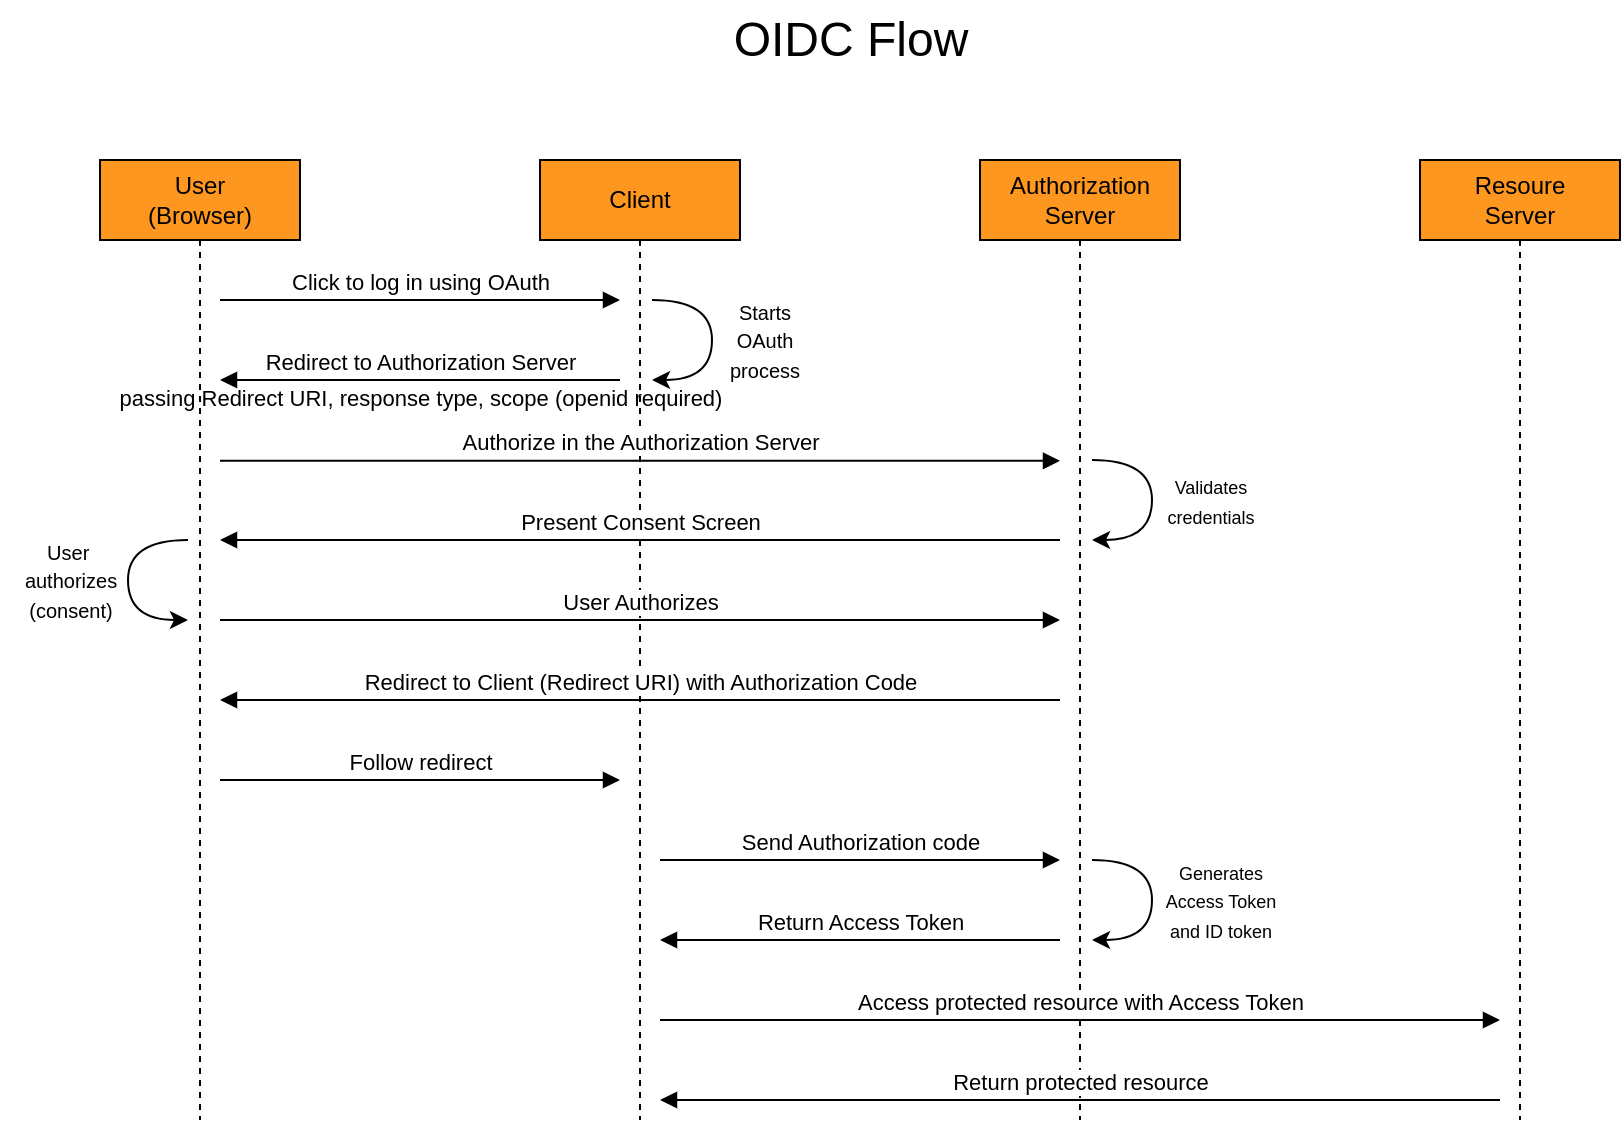 <mxfile version="26.2.9">
  <diagram name="Page-1" id="2YBvvXClWsGukQMizWep">
    <mxGraphModel dx="847" dy="658" grid="1" gridSize="10" guides="1" tooltips="1" connect="1" arrows="1" fold="1" page="1" pageScale="1" pageWidth="850" pageHeight="1100" math="0" shadow="0">
      <root>
        <mxCell id="0" />
        <mxCell id="1" parent="0" />
        <mxCell id="aM9ryv3xv72pqoxQDRHE-1" value="User&lt;div&gt;(Browser)&lt;/div&gt;" style="shape=umlLifeline;perimeter=lifelinePerimeter;whiteSpace=wrap;html=1;container=0;dropTarget=0;collapsible=0;recursiveResize=0;outlineConnect=0;portConstraint=eastwest;newEdgeStyle={&quot;edgeStyle&quot;:&quot;elbowEdgeStyle&quot;,&quot;elbow&quot;:&quot;vertical&quot;,&quot;curved&quot;:0,&quot;rounded&quot;:0};fillColor=#FD971F;" parent="1" vertex="1">
          <mxGeometry x="50" y="120" width="100" height="480" as="geometry" />
        </mxCell>
        <mxCell id="aM9ryv3xv72pqoxQDRHE-5" value="Client" style="shape=umlLifeline;perimeter=lifelinePerimeter;whiteSpace=wrap;html=1;container=0;dropTarget=0;collapsible=0;recursiveResize=0;outlineConnect=0;portConstraint=eastwest;newEdgeStyle={&quot;edgeStyle&quot;:&quot;elbowEdgeStyle&quot;,&quot;elbow&quot;:&quot;vertical&quot;,&quot;curved&quot;:0,&quot;rounded&quot;:0};fillColor=#FD971F;" parent="1" vertex="1">
          <mxGeometry x="270" y="120" width="100" height="480" as="geometry" />
        </mxCell>
        <mxCell id="aM9ryv3xv72pqoxQDRHE-7" value="Click to log in using OAuth" style="html=1;verticalAlign=bottom;endArrow=block;edgeStyle=elbowEdgeStyle;elbow=horizontal;curved=0;rounded=0;" parent="1" edge="1">
          <mxGeometry relative="1" as="geometry">
            <mxPoint x="110" y="190" as="sourcePoint" />
            <Array as="points">
              <mxPoint x="190" y="190" />
            </Array>
            <mxPoint x="310" y="190" as="targetPoint" />
            <mxPoint as="offset" />
          </mxGeometry>
        </mxCell>
        <mxCell id="aM9ryv3xv72pqoxQDRHE-9" value="Redirect to Authorization Server" style="html=1;verticalAlign=bottom;endArrow=block;edgeStyle=elbowEdgeStyle;elbow=vertical;curved=0;rounded=0;" parent="1" edge="1">
          <mxGeometry relative="1" as="geometry">
            <mxPoint x="310" y="230" as="sourcePoint" />
            <Array as="points">
              <mxPoint x="200" y="230" />
            </Array>
            <mxPoint x="110" y="230" as="targetPoint" />
            <mxPoint as="offset" />
          </mxGeometry>
        </mxCell>
        <mxCell id="0rYxcgfipJoAu7dUKTon-1" value="Authorization&lt;div&gt;Server&lt;/div&gt;" style="shape=umlLifeline;perimeter=lifelinePerimeter;whiteSpace=wrap;html=1;container=0;dropTarget=0;collapsible=0;recursiveResize=0;outlineConnect=0;portConstraint=eastwest;newEdgeStyle={&quot;edgeStyle&quot;:&quot;elbowEdgeStyle&quot;,&quot;elbow&quot;:&quot;vertical&quot;,&quot;curved&quot;:0,&quot;rounded&quot;:0};fillColor=#FD971F;" parent="1" vertex="1">
          <mxGeometry x="490" y="120" width="100" height="480" as="geometry" />
        </mxCell>
        <mxCell id="0rYxcgfipJoAu7dUKTon-3" value="Authorize in the Authorization Server" style="html=1;verticalAlign=bottom;endArrow=block;edgeStyle=elbowEdgeStyle;elbow=vertical;curved=0;rounded=0;" parent="1" edge="1">
          <mxGeometry relative="1" as="geometry">
            <mxPoint x="110" y="270.43" as="sourcePoint" />
            <Array as="points">
              <mxPoint x="190" y="270.43" />
            </Array>
            <mxPoint x="530" y="270.43" as="targetPoint" />
          </mxGeometry>
        </mxCell>
        <mxCell id="0rYxcgfipJoAu7dUKTon-5" value="Present Consent Screen" style="html=1;verticalAlign=bottom;endArrow=block;edgeStyle=elbowEdgeStyle;elbow=vertical;curved=0;rounded=0;" parent="1" edge="1">
          <mxGeometry relative="1" as="geometry">
            <mxPoint x="530" y="310" as="sourcePoint" />
            <Array as="points">
              <mxPoint x="420" y="310" />
            </Array>
            <mxPoint x="110" y="310" as="targetPoint" />
            <mxPoint as="offset" />
          </mxGeometry>
        </mxCell>
        <mxCell id="0rYxcgfipJoAu7dUKTon-6" value="&lt;div&gt;&lt;span style=&quot;background-color: transparent; color: light-dark(rgb(0, 0, 0), rgb(255, 255, 255)); font-size: 9px;&quot;&gt;Validates&lt;/span&gt;&lt;/div&gt;&lt;div&gt;&lt;span style=&quot;background-color: transparent; color: light-dark(rgb(0, 0, 0), rgb(255, 255, 255)); font-size: 9px;&quot;&gt;credentials&lt;/span&gt;&lt;/div&gt;" style="text;html=1;align=center;verticalAlign=middle;resizable=0;points=[];autosize=1;strokeColor=none;fillColor=none;" parent="1" vertex="1">
          <mxGeometry x="570" y="270" width="70" height="40" as="geometry" />
        </mxCell>
        <mxCell id="0rYxcgfipJoAu7dUKTon-8" value="Follow redirect" style="html=1;verticalAlign=bottom;endArrow=block;edgeStyle=elbowEdgeStyle;elbow=vertical;curved=0;rounded=0;" parent="1" edge="1">
          <mxGeometry relative="1" as="geometry">
            <mxPoint x="110" y="430" as="sourcePoint" />
            <Array as="points">
              <mxPoint x="190" y="430" />
            </Array>
            <mxPoint x="310" y="430" as="targetPoint" />
            <mxPoint as="offset" />
          </mxGeometry>
        </mxCell>
        <mxCell id="0rYxcgfipJoAu7dUKTon-17" value="" style="endArrow=classic;html=1;rounded=0;edgeStyle=orthogonalEdgeStyle;curved=1;" parent="1" edge="1">
          <mxGeometry width="50" height="50" relative="1" as="geometry">
            <mxPoint x="546.01" y="270" as="sourcePoint" />
            <mxPoint x="546" y="310" as="targetPoint" />
            <Array as="points">
              <mxPoint x="576" y="270" />
              <mxPoint x="576" y="310" />
            </Array>
          </mxGeometry>
        </mxCell>
        <mxCell id="0rYxcgfipJoAu7dUKTon-32" value="" style="endArrow=classic;html=1;rounded=0;edgeStyle=orthogonalEdgeStyle;curved=1;" parent="1" edge="1">
          <mxGeometry width="50" height="50" relative="1" as="geometry">
            <mxPoint x="326.01" y="190" as="sourcePoint" />
            <mxPoint x="326" y="230" as="targetPoint" />
            <Array as="points">
              <mxPoint x="356" y="190" />
              <mxPoint x="356" y="230" />
            </Array>
          </mxGeometry>
        </mxCell>
        <mxCell id="0rYxcgfipJoAu7dUKTon-35" value="&lt;font style=&quot;font-size: 10px;&quot;&gt;Starts&lt;/font&gt;&lt;div&gt;&lt;font style=&quot;font-size: 10px;&quot;&gt;&lt;span style=&quot;background-color: transparent; color: light-dark(rgb(0, 0, 0), rgb(255, 255, 255));&quot;&gt;OAuth&lt;/span&gt;&lt;/font&gt;&lt;/div&gt;&lt;div&gt;&lt;font style=&quot;font-size: 10px;&quot;&gt;&lt;span style=&quot;background-color: transparent; color: light-dark(rgb(0, 0, 0), rgb(255, 255, 255));&quot;&gt;process&lt;/span&gt;&lt;/font&gt;&lt;/div&gt;" style="text;html=1;align=center;verticalAlign=middle;resizable=0;points=[];autosize=1;strokeColor=none;fillColor=none;" parent="1" vertex="1">
          <mxGeometry x="352" y="180" width="60" height="60" as="geometry" />
        </mxCell>
        <mxCell id="0rYxcgfipJoAu7dUKTon-55" value="&lt;font style=&quot;font-size: 24px;&quot;&gt;OIDC Flow&lt;/font&gt;" style="text;html=1;align=center;verticalAlign=middle;resizable=0;points=[];autosize=1;strokeColor=none;fillColor=none;" parent="1" vertex="1">
          <mxGeometry x="355" y="40" width="140" height="40" as="geometry" />
        </mxCell>
        <mxCell id="hWa70EAVB2XVJHtlrrot-1" value="Resoure&lt;div&gt;Server&lt;/div&gt;" style="shape=umlLifeline;perimeter=lifelinePerimeter;whiteSpace=wrap;html=1;container=0;dropTarget=0;collapsible=0;recursiveResize=0;outlineConnect=0;portConstraint=eastwest;newEdgeStyle={&quot;edgeStyle&quot;:&quot;elbowEdgeStyle&quot;,&quot;elbow&quot;:&quot;vertical&quot;,&quot;curved&quot;:0,&quot;rounded&quot;:0};fillColor=#FD971F;" parent="1" vertex="1">
          <mxGeometry x="710" y="120" width="100" height="480" as="geometry" />
        </mxCell>
        <mxCell id="hWa70EAVB2XVJHtlrrot-6" value="" style="endArrow=classic;html=1;rounded=0;edgeStyle=orthogonalEdgeStyle;curved=1;" parent="1" edge="1">
          <mxGeometry width="50" height="50" relative="1" as="geometry">
            <mxPoint x="94" y="310" as="sourcePoint" />
            <mxPoint x="93.99" y="350" as="targetPoint" />
            <Array as="points">
              <mxPoint x="64" y="310" />
              <mxPoint x="64" y="350" />
            </Array>
          </mxGeometry>
        </mxCell>
        <mxCell id="hWa70EAVB2XVJHtlrrot-7" value="&lt;div&gt;&lt;font style=&quot;font-size: 10px;&quot;&gt;&lt;span style=&quot;background-color: transparent; color: light-dark(rgb(0, 0, 0), rgb(255, 255, 255));&quot;&gt;&lt;font style=&quot;&quot;&gt;User&amp;nbsp;&lt;/font&gt;&lt;/span&gt;&lt;/font&gt;&lt;/div&gt;&lt;div&gt;&lt;font style=&quot;font-size: 10px;&quot;&gt;&lt;span style=&quot;background-color: transparent; color: light-dark(rgb(0, 0, 0), rgb(255, 255, 255));&quot;&gt;&lt;font style=&quot;&quot;&gt;authorizes&lt;/font&gt;&lt;/span&gt;&lt;/font&gt;&lt;/div&gt;&lt;div&gt;&lt;font style=&quot;font-size: 10px;&quot;&gt;&lt;span style=&quot;background-color: transparent; color: light-dark(rgb(0, 0, 0), rgb(255, 255, 255));&quot;&gt;&lt;font style=&quot;&quot;&gt;(consent)&lt;/font&gt;&lt;/span&gt;&lt;/font&gt;&lt;/div&gt;" style="text;html=1;align=center;verticalAlign=middle;resizable=0;points=[];autosize=1;strokeColor=none;fillColor=none;" parent="1" vertex="1">
          <mxGeometry y="300" width="70" height="60" as="geometry" />
        </mxCell>
        <mxCell id="hWa70EAVB2XVJHtlrrot-8" value="Send Authorization code" style="html=1;verticalAlign=bottom;endArrow=block;edgeStyle=elbowEdgeStyle;elbow=vertical;curved=0;rounded=0;" parent="1" edge="1">
          <mxGeometry relative="1" as="geometry">
            <mxPoint x="330" y="470" as="sourcePoint" />
            <Array as="points">
              <mxPoint x="410" y="470" />
            </Array>
            <mxPoint x="530" y="470" as="targetPoint" />
            <mxPoint as="offset" />
          </mxGeometry>
        </mxCell>
        <mxCell id="hWa70EAVB2XVJHtlrrot-9" value="Return Access Token" style="html=1;verticalAlign=bottom;endArrow=block;edgeStyle=elbowEdgeStyle;elbow=vertical;curved=0;rounded=0;" parent="1" edge="1">
          <mxGeometry relative="1" as="geometry">
            <mxPoint x="530" y="510" as="sourcePoint" />
            <Array as="points">
              <mxPoint x="450" y="510" />
            </Array>
            <mxPoint x="330" y="510" as="targetPoint" />
            <mxPoint as="offset" />
          </mxGeometry>
        </mxCell>
        <mxCell id="hWa70EAVB2XVJHtlrrot-10" value="&lt;div&gt;&lt;span style=&quot;background-color: transparent; color: light-dark(rgb(0, 0, 0), rgb(255, 255, 255)); font-size: 9px;&quot;&gt;Generates&lt;/span&gt;&lt;/div&gt;&lt;div&gt;&lt;span style=&quot;background-color: transparent; color: light-dark(rgb(0, 0, 0), rgb(255, 255, 255)); font-size: 9px;&quot;&gt;Access Token&lt;/span&gt;&lt;/div&gt;&lt;div&gt;&lt;span style=&quot;background-color: transparent; color: light-dark(rgb(0, 0, 0), rgb(255, 255, 255)); font-size: 9px;&quot;&gt;and ID token&lt;/span&gt;&lt;/div&gt;" style="text;html=1;align=center;verticalAlign=middle;resizable=0;points=[];autosize=1;strokeColor=none;fillColor=none;" parent="1" vertex="1">
          <mxGeometry x="570" y="460" width="80" height="60" as="geometry" />
        </mxCell>
        <mxCell id="hWa70EAVB2XVJHtlrrot-11" value="" style="endArrow=classic;html=1;rounded=0;edgeStyle=orthogonalEdgeStyle;curved=1;" parent="1" edge="1">
          <mxGeometry width="50" height="50" relative="1" as="geometry">
            <mxPoint x="546.01" y="470" as="sourcePoint" />
            <mxPoint x="546" y="510" as="targetPoint" />
            <Array as="points">
              <mxPoint x="576" y="470" />
              <mxPoint x="576" y="510" />
            </Array>
          </mxGeometry>
        </mxCell>
        <mxCell id="hWa70EAVB2XVJHtlrrot-12" value="Access protected resource with Access Token" style="html=1;verticalAlign=bottom;endArrow=block;edgeStyle=elbowEdgeStyle;elbow=vertical;curved=0;rounded=0;" parent="1" edge="1">
          <mxGeometry relative="1" as="geometry">
            <mxPoint x="330" y="550" as="sourcePoint" />
            <Array as="points">
              <mxPoint x="410" y="550" />
            </Array>
            <mxPoint x="750" y="550" as="targetPoint" />
            <mxPoint as="offset" />
          </mxGeometry>
        </mxCell>
        <mxCell id="hWa70EAVB2XVJHtlrrot-13" value="Return protected resource" style="html=1;verticalAlign=bottom;endArrow=block;edgeStyle=elbowEdgeStyle;elbow=vertical;curved=0;rounded=0;" parent="1" edge="1">
          <mxGeometry x="0.002" relative="1" as="geometry">
            <mxPoint x="750" y="590" as="sourcePoint" />
            <Array as="points">
              <mxPoint x="670" y="590" />
            </Array>
            <mxPoint x="330" y="590" as="targetPoint" />
            <mxPoint as="offset" />
          </mxGeometry>
        </mxCell>
        <mxCell id="hWa70EAVB2XVJHtlrrot-15" value="User Authorizes" style="html=1;verticalAlign=bottom;endArrow=block;edgeStyle=elbowEdgeStyle;elbow=vertical;curved=0;rounded=0;" parent="1" edge="1">
          <mxGeometry relative="1" as="geometry">
            <mxPoint x="110" y="350" as="sourcePoint" />
            <Array as="points">
              <mxPoint x="190" y="350" />
            </Array>
            <mxPoint x="530" y="350" as="targetPoint" />
          </mxGeometry>
        </mxCell>
        <mxCell id="hWa70EAVB2XVJHtlrrot-19" value="Redirect to Client (Redirect URI) with Authorization Code" style="html=1;verticalAlign=bottom;endArrow=block;edgeStyle=elbowEdgeStyle;elbow=vertical;curved=0;rounded=0;" parent="1" edge="1">
          <mxGeometry relative="1" as="geometry">
            <mxPoint x="530" y="390" as="sourcePoint" />
            <Array as="points">
              <mxPoint x="420" y="390" />
            </Array>
            <mxPoint x="110" y="390" as="targetPoint" />
            <mxPoint as="offset" />
          </mxGeometry>
        </mxCell>
        <mxCell id="8Hr_fn08fYADKle4K0jw-2" value="&lt;span style=&quot;font-size: 11px;&quot;&gt;passing Redirect URI, response type, scope (openid required)&lt;/span&gt;" style="text;html=1;align=center;verticalAlign=middle;resizable=0;points=[];autosize=1;strokeColor=none;fillColor=none;" vertex="1" parent="1">
          <mxGeometry x="50" y="224" width="320" height="30" as="geometry" />
        </mxCell>
      </root>
    </mxGraphModel>
  </diagram>
</mxfile>
